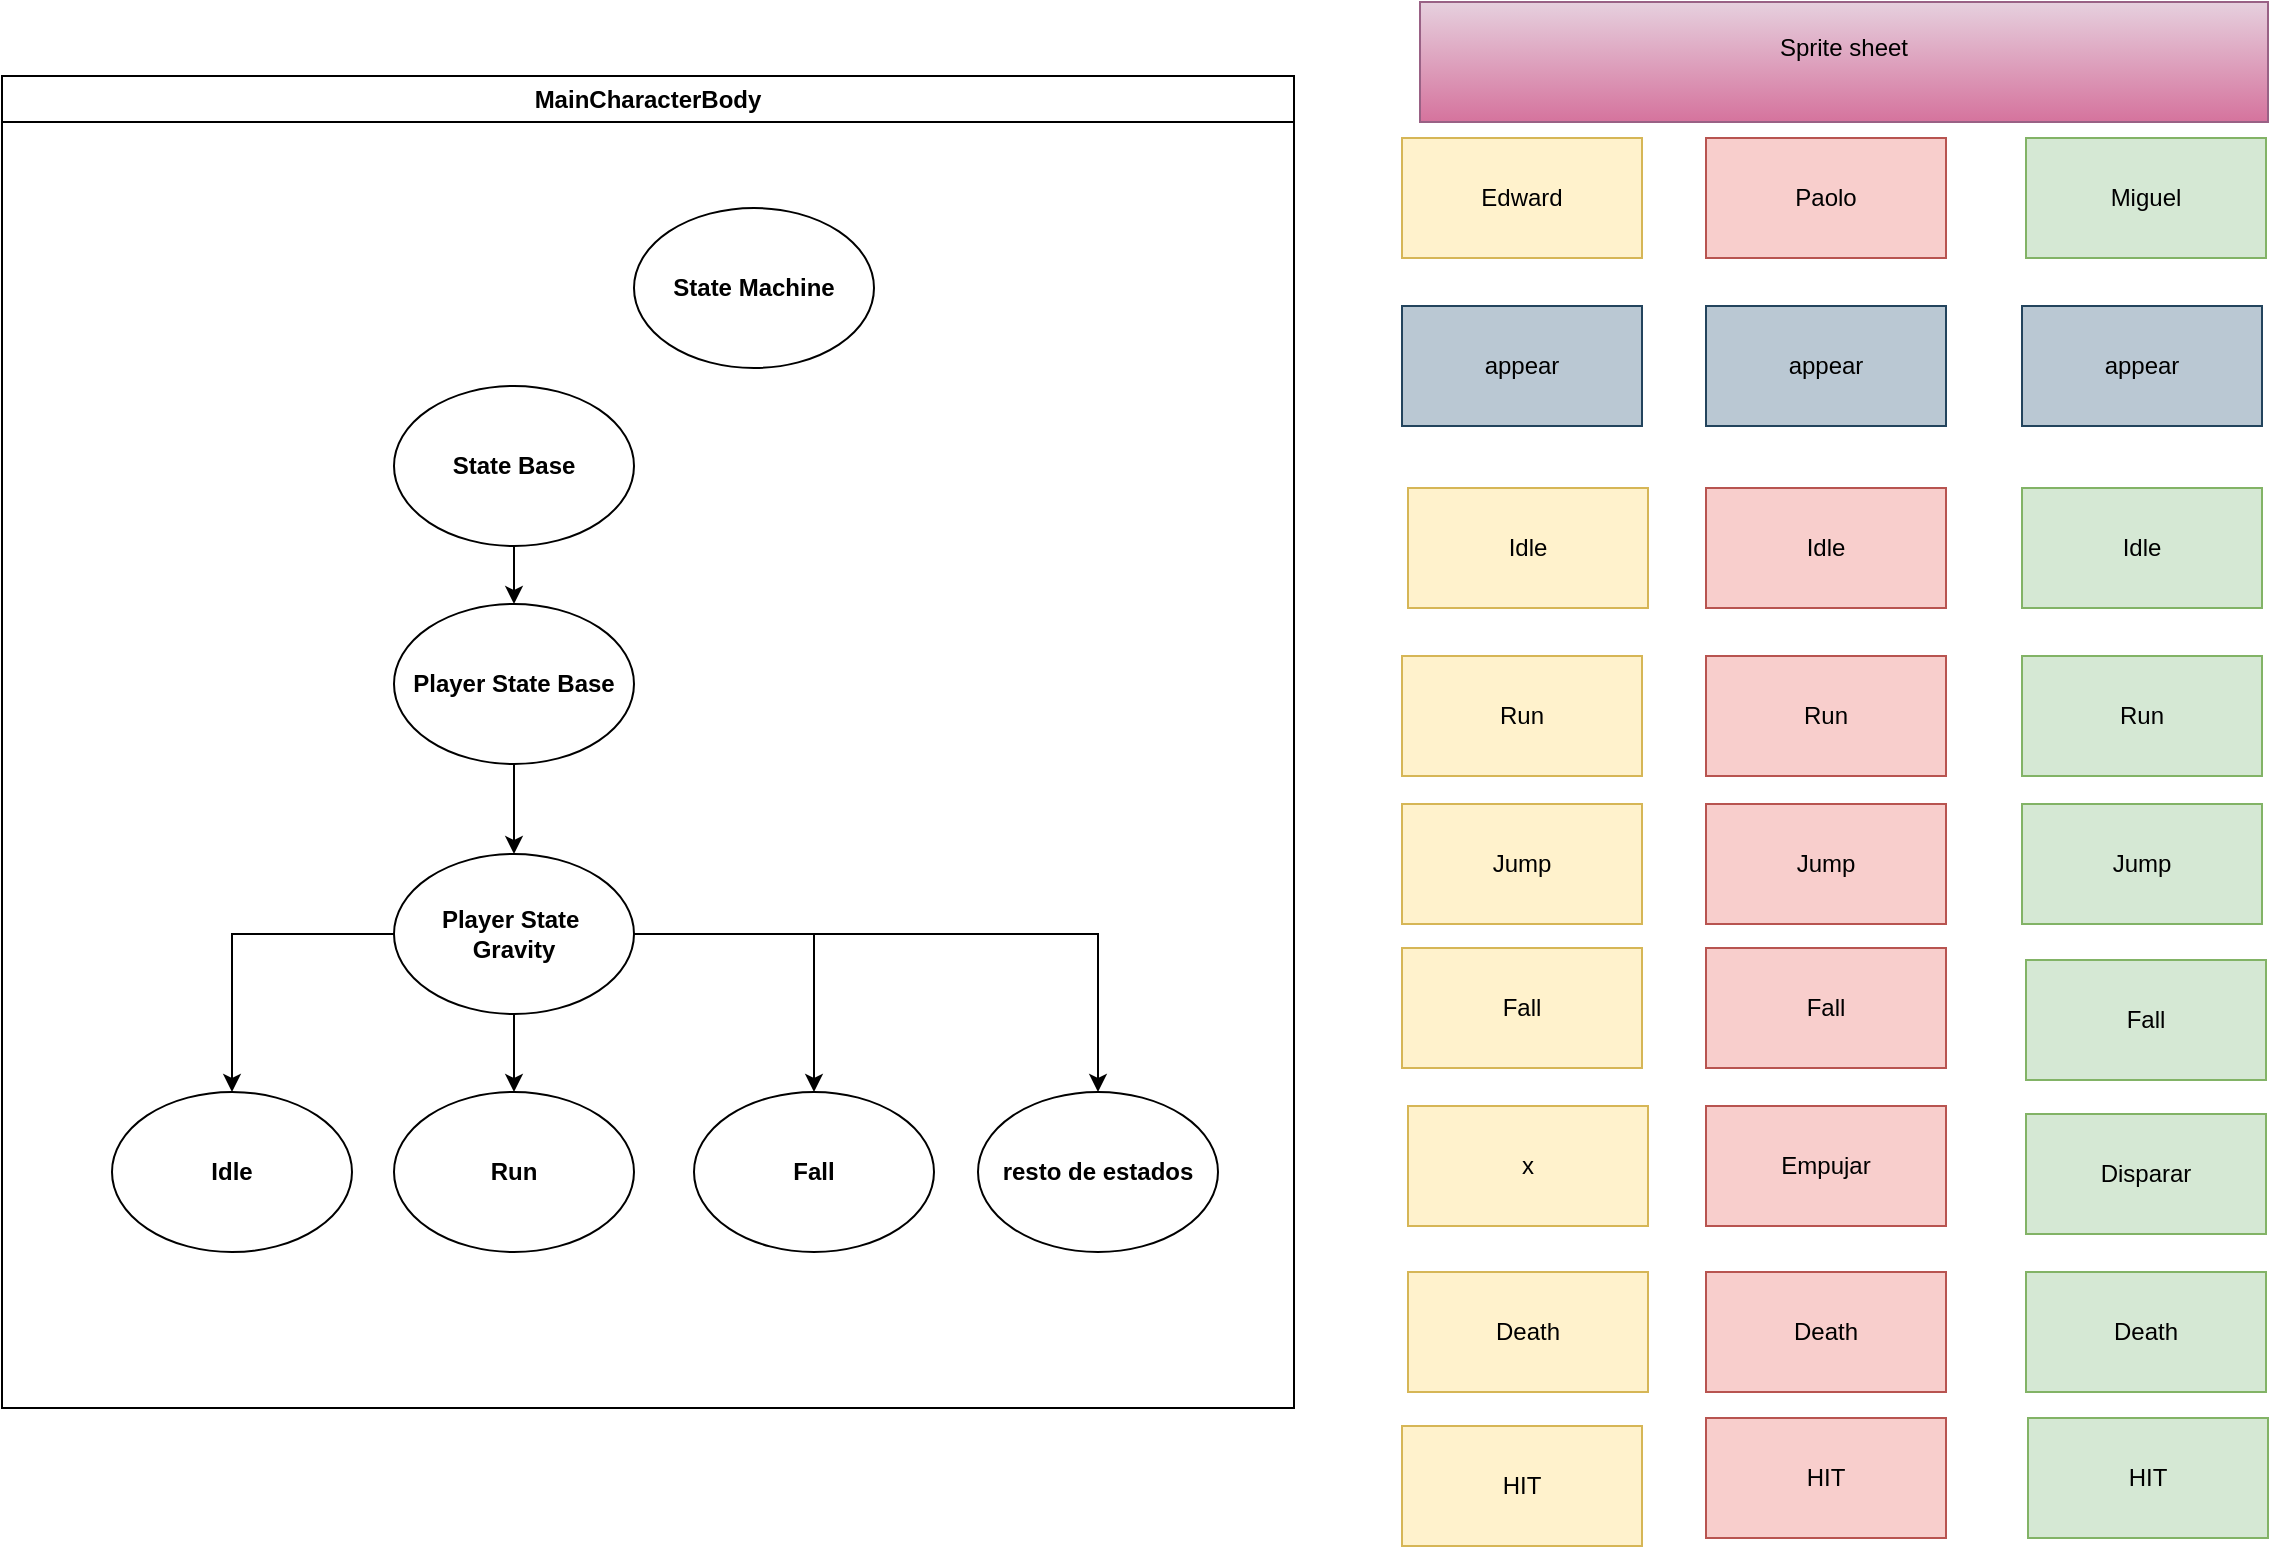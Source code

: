 <mxfile version="26.0.4" pages="4">
  <diagram name="Página-1" id="Gl-U-Gc6KFpyuQdsp4t8">
    <mxGraphModel dx="1523" dy="824" grid="0" gridSize="10" guides="1" tooltips="1" connect="1" arrows="1" fold="1" page="0" pageScale="1" pageWidth="827" pageHeight="1169" math="0" shadow="0">
      <root>
        <mxCell id="0" />
        <mxCell id="1" parent="0" />
        <mxCell id="GCqXxCgOFZ7fgjsyRwRI-2" value="MainCharacterBody" style="swimlane;whiteSpace=wrap;html=1;" parent="1" vertex="1">
          <mxGeometry x="144" y="103" width="646" height="666" as="geometry" />
        </mxCell>
        <mxCell id="GCqXxCgOFZ7fgjsyRwRI-15" style="edgeStyle=orthogonalEdgeStyle;rounded=0;orthogonalLoop=1;jettySize=auto;html=1;" parent="GCqXxCgOFZ7fgjsyRwRI-2" source="GCqXxCgOFZ7fgjsyRwRI-6" target="GCqXxCgOFZ7fgjsyRwRI-9" edge="1">
          <mxGeometry relative="1" as="geometry" />
        </mxCell>
        <mxCell id="GCqXxCgOFZ7fgjsyRwRI-16" style="edgeStyle=orthogonalEdgeStyle;rounded=0;orthogonalLoop=1;jettySize=auto;html=1;entryX=0.5;entryY=0;entryDx=0;entryDy=0;" parent="GCqXxCgOFZ7fgjsyRwRI-2" source="GCqXxCgOFZ7fgjsyRwRI-6" target="GCqXxCgOFZ7fgjsyRwRI-10" edge="1">
          <mxGeometry relative="1" as="geometry" />
        </mxCell>
        <mxCell id="GCqXxCgOFZ7fgjsyRwRI-17" style="edgeStyle=orthogonalEdgeStyle;rounded=0;orthogonalLoop=1;jettySize=auto;html=1;entryX=0.5;entryY=0;entryDx=0;entryDy=0;" parent="GCqXxCgOFZ7fgjsyRwRI-2" source="GCqXxCgOFZ7fgjsyRwRI-6" target="GCqXxCgOFZ7fgjsyRwRI-11" edge="1">
          <mxGeometry relative="1" as="geometry" />
        </mxCell>
        <mxCell id="GCqXxCgOFZ7fgjsyRwRI-19" style="edgeStyle=orthogonalEdgeStyle;rounded=0;orthogonalLoop=1;jettySize=auto;html=1;entryX=0.5;entryY=0;entryDx=0;entryDy=0;" parent="GCqXxCgOFZ7fgjsyRwRI-2" source="GCqXxCgOFZ7fgjsyRwRI-6" target="GCqXxCgOFZ7fgjsyRwRI-18" edge="1">
          <mxGeometry relative="1" as="geometry" />
        </mxCell>
        <mxCell id="GCqXxCgOFZ7fgjsyRwRI-6" value="&lt;b&gt;Player State&amp;nbsp;&lt;/b&gt;&lt;div&gt;&lt;b&gt;Gravity&lt;/b&gt;&lt;/div&gt;" style="ellipse;whiteSpace=wrap;html=1;" parent="GCqXxCgOFZ7fgjsyRwRI-2" vertex="1">
          <mxGeometry x="196" y="389" width="120" height="80" as="geometry" />
        </mxCell>
        <mxCell id="GCqXxCgOFZ7fgjsyRwRI-13" style="edgeStyle=orthogonalEdgeStyle;rounded=0;orthogonalLoop=1;jettySize=auto;html=1;entryX=0.5;entryY=0;entryDx=0;entryDy=0;" parent="GCqXxCgOFZ7fgjsyRwRI-2" source="GCqXxCgOFZ7fgjsyRwRI-7" target="GCqXxCgOFZ7fgjsyRwRI-12" edge="1">
          <mxGeometry relative="1" as="geometry" />
        </mxCell>
        <mxCell id="GCqXxCgOFZ7fgjsyRwRI-7" value="&lt;b&gt;State Base&lt;/b&gt;" style="ellipse;whiteSpace=wrap;html=1;" parent="GCqXxCgOFZ7fgjsyRwRI-2" vertex="1">
          <mxGeometry x="196" y="155" width="120" height="80" as="geometry" />
        </mxCell>
        <mxCell id="GCqXxCgOFZ7fgjsyRwRI-8" value="&lt;b&gt;State Machine&lt;/b&gt;" style="ellipse;whiteSpace=wrap;html=1;" parent="GCqXxCgOFZ7fgjsyRwRI-2" vertex="1">
          <mxGeometry x="316" y="66" width="120" height="80" as="geometry" />
        </mxCell>
        <mxCell id="GCqXxCgOFZ7fgjsyRwRI-9" value="&lt;b&gt;Idle&lt;/b&gt;" style="ellipse;whiteSpace=wrap;html=1;" parent="GCqXxCgOFZ7fgjsyRwRI-2" vertex="1">
          <mxGeometry x="55" y="508" width="120" height="80" as="geometry" />
        </mxCell>
        <mxCell id="GCqXxCgOFZ7fgjsyRwRI-10" value="&lt;b&gt;Run&lt;/b&gt;" style="ellipse;whiteSpace=wrap;html=1;" parent="GCqXxCgOFZ7fgjsyRwRI-2" vertex="1">
          <mxGeometry x="196" y="508" width="120" height="80" as="geometry" />
        </mxCell>
        <mxCell id="GCqXxCgOFZ7fgjsyRwRI-11" value="&lt;b&gt;Fall&lt;/b&gt;" style="ellipse;whiteSpace=wrap;html=1;" parent="GCqXxCgOFZ7fgjsyRwRI-2" vertex="1">
          <mxGeometry x="346" y="508" width="120" height="80" as="geometry" />
        </mxCell>
        <mxCell id="GCqXxCgOFZ7fgjsyRwRI-14" style="edgeStyle=orthogonalEdgeStyle;rounded=0;orthogonalLoop=1;jettySize=auto;html=1;entryX=0.5;entryY=0;entryDx=0;entryDy=0;" parent="GCqXxCgOFZ7fgjsyRwRI-2" source="GCqXxCgOFZ7fgjsyRwRI-12" target="GCqXxCgOFZ7fgjsyRwRI-6" edge="1">
          <mxGeometry relative="1" as="geometry" />
        </mxCell>
        <mxCell id="GCqXxCgOFZ7fgjsyRwRI-12" value="&lt;b&gt;Player State Base&lt;/b&gt;" style="ellipse;whiteSpace=wrap;html=1;" parent="GCqXxCgOFZ7fgjsyRwRI-2" vertex="1">
          <mxGeometry x="196" y="264" width="120" height="80" as="geometry" />
        </mxCell>
        <mxCell id="GCqXxCgOFZ7fgjsyRwRI-18" value="&lt;b&gt;resto de estados&lt;/b&gt;" style="ellipse;whiteSpace=wrap;html=1;" parent="GCqXxCgOFZ7fgjsyRwRI-2" vertex="1">
          <mxGeometry x="488" y="508" width="120" height="80" as="geometry" />
        </mxCell>
        <mxCell id="GCqXxCgOFZ7fgjsyRwRI-20" value="Sprite sheet&lt;div&gt;&lt;br&gt;&lt;/div&gt;" style="rounded=0;whiteSpace=wrap;html=1;fillColor=#e6d0de;strokeColor=#996185;gradientColor=#d5739d;" parent="1" vertex="1">
          <mxGeometry x="853" y="66" width="424" height="60" as="geometry" />
        </mxCell>
        <mxCell id="GCqXxCgOFZ7fgjsyRwRI-21" value="Edward" style="rounded=0;whiteSpace=wrap;html=1;fillColor=#fff2cc;strokeColor=#d6b656;" parent="1" vertex="1">
          <mxGeometry x="844" y="134" width="120" height="60" as="geometry" />
        </mxCell>
        <mxCell id="GCqXxCgOFZ7fgjsyRwRI-22" value="Paolo" style="rounded=0;whiteSpace=wrap;html=1;fillColor=#f8cecc;strokeColor=#b85450;" parent="1" vertex="1">
          <mxGeometry x="996" y="134" width="120" height="60" as="geometry" />
        </mxCell>
        <mxCell id="GCqXxCgOFZ7fgjsyRwRI-23" value="Miguel" style="rounded=0;whiteSpace=wrap;html=1;fillColor=#d5e8d4;strokeColor=#82b366;" parent="1" vertex="1">
          <mxGeometry x="1156" y="134" width="120" height="60" as="geometry" />
        </mxCell>
        <mxCell id="GCqXxCgOFZ7fgjsyRwRI-24" value="Idle" style="rounded=0;whiteSpace=wrap;html=1;fillColor=#fff2cc;strokeColor=#d6b656;" parent="1" vertex="1">
          <mxGeometry x="847" y="309" width="120" height="60" as="geometry" />
        </mxCell>
        <mxCell id="GCqXxCgOFZ7fgjsyRwRI-25" value="Run" style="rounded=0;whiteSpace=wrap;html=1;fillColor=#fff2cc;strokeColor=#d6b656;" parent="1" vertex="1">
          <mxGeometry x="844" y="393" width="120" height="60" as="geometry" />
        </mxCell>
        <mxCell id="GCqXxCgOFZ7fgjsyRwRI-26" value="Jump" style="rounded=0;whiteSpace=wrap;html=1;fillColor=#fff2cc;strokeColor=#d6b656;" parent="1" vertex="1">
          <mxGeometry x="844" y="467" width="120" height="60" as="geometry" />
        </mxCell>
        <mxCell id="GCqXxCgOFZ7fgjsyRwRI-27" value="Fall" style="rounded=0;whiteSpace=wrap;html=1;fillColor=#fff2cc;strokeColor=#d6b656;" parent="1" vertex="1">
          <mxGeometry x="844" y="539" width="120" height="60" as="geometry" />
        </mxCell>
        <mxCell id="GCqXxCgOFZ7fgjsyRwRI-28" value="x" style="rounded=0;whiteSpace=wrap;html=1;fillColor=#fff2cc;strokeColor=#d6b656;" parent="1" vertex="1">
          <mxGeometry x="847" y="618" width="120" height="60" as="geometry" />
        </mxCell>
        <mxCell id="GCqXxCgOFZ7fgjsyRwRI-29" value="Death" style="rounded=0;whiteSpace=wrap;html=1;fillColor=#fff2cc;strokeColor=#d6b656;" parent="1" vertex="1">
          <mxGeometry x="847" y="701" width="120" height="60" as="geometry" />
        </mxCell>
        <mxCell id="GCqXxCgOFZ7fgjsyRwRI-31" value="appear" style="rounded=0;whiteSpace=wrap;html=1;fillColor=#bac8d3;strokeColor=#23445d;" parent="1" vertex="1">
          <mxGeometry x="844" y="218" width="120" height="60" as="geometry" />
        </mxCell>
        <mxCell id="GCqXxCgOFZ7fgjsyRwRI-38" value="Idle" style="rounded=0;whiteSpace=wrap;html=1;fillColor=#f8cecc;strokeColor=#b85450;" parent="1" vertex="1">
          <mxGeometry x="996" y="309" width="120" height="60" as="geometry" />
        </mxCell>
        <mxCell id="GCqXxCgOFZ7fgjsyRwRI-39" value="Run" style="rounded=0;whiteSpace=wrap;html=1;fillColor=#f8cecc;strokeColor=#b85450;" parent="1" vertex="1">
          <mxGeometry x="996" y="393" width="120" height="60" as="geometry" />
        </mxCell>
        <mxCell id="GCqXxCgOFZ7fgjsyRwRI-40" value="Jump" style="rounded=0;whiteSpace=wrap;html=1;fillColor=#f8cecc;strokeColor=#b85450;" parent="1" vertex="1">
          <mxGeometry x="996" y="467" width="120" height="60" as="geometry" />
        </mxCell>
        <mxCell id="GCqXxCgOFZ7fgjsyRwRI-41" value="Fall" style="rounded=0;whiteSpace=wrap;html=1;fillColor=#f8cecc;strokeColor=#b85450;" parent="1" vertex="1">
          <mxGeometry x="996" y="539" width="120" height="60" as="geometry" />
        </mxCell>
        <mxCell id="GCqXxCgOFZ7fgjsyRwRI-42" value="Empujar" style="rounded=0;whiteSpace=wrap;html=1;fillColor=#f8cecc;strokeColor=#b85450;" parent="1" vertex="1">
          <mxGeometry x="996" y="618" width="120" height="60" as="geometry" />
        </mxCell>
        <mxCell id="GCqXxCgOFZ7fgjsyRwRI-43" value="Death" style="rounded=0;whiteSpace=wrap;html=1;fillColor=#f8cecc;strokeColor=#b85450;" parent="1" vertex="1">
          <mxGeometry x="996" y="701" width="120" height="60" as="geometry" />
        </mxCell>
        <mxCell id="GCqXxCgOFZ7fgjsyRwRI-44" value="appear" style="rounded=0;whiteSpace=wrap;html=1;fillColor=#bac8d3;strokeColor=#23445d;" parent="1" vertex="1">
          <mxGeometry x="996" y="218" width="120" height="60" as="geometry" />
        </mxCell>
        <mxCell id="GCqXxCgOFZ7fgjsyRwRI-45" value="Idle" style="rounded=0;whiteSpace=wrap;html=1;fillColor=#d5e8d4;strokeColor=#82b366;" parent="1" vertex="1">
          <mxGeometry x="1154" y="309" width="120" height="60" as="geometry" />
        </mxCell>
        <mxCell id="GCqXxCgOFZ7fgjsyRwRI-46" value="Run" style="rounded=0;whiteSpace=wrap;html=1;fillColor=#d5e8d4;strokeColor=#82b366;" parent="1" vertex="1">
          <mxGeometry x="1154" y="393" width="120" height="60" as="geometry" />
        </mxCell>
        <mxCell id="GCqXxCgOFZ7fgjsyRwRI-47" value="Jump" style="rounded=0;whiteSpace=wrap;html=1;fillColor=#d5e8d4;strokeColor=#82b366;" parent="1" vertex="1">
          <mxGeometry x="1154" y="467" width="120" height="60" as="geometry" />
        </mxCell>
        <mxCell id="GCqXxCgOFZ7fgjsyRwRI-48" value="Fall" style="rounded=0;whiteSpace=wrap;html=1;fillColor=#d5e8d4;strokeColor=#82b366;" parent="1" vertex="1">
          <mxGeometry x="1156" y="545" width="120" height="60" as="geometry" />
        </mxCell>
        <mxCell id="GCqXxCgOFZ7fgjsyRwRI-49" value="Disparar" style="rounded=0;whiteSpace=wrap;html=1;fillColor=#d5e8d4;strokeColor=#82b366;" parent="1" vertex="1">
          <mxGeometry x="1156" y="622" width="120" height="60" as="geometry" />
        </mxCell>
        <mxCell id="GCqXxCgOFZ7fgjsyRwRI-50" value="Death" style="rounded=0;whiteSpace=wrap;html=1;fillColor=#d5e8d4;strokeColor=#82b366;" parent="1" vertex="1">
          <mxGeometry x="1156" y="701" width="120" height="60" as="geometry" />
        </mxCell>
        <mxCell id="GCqXxCgOFZ7fgjsyRwRI-51" value="appear" style="rounded=0;whiteSpace=wrap;html=1;fillColor=#bac8d3;strokeColor=#23445d;" parent="1" vertex="1">
          <mxGeometry x="1154" y="218" width="120" height="60" as="geometry" />
        </mxCell>
        <mxCell id="uyNtdBDA9SGdgcM3T3uW-1" value="HIT" style="rounded=0;whiteSpace=wrap;html=1;fillColor=#fff2cc;strokeColor=#d6b656;" parent="1" vertex="1">
          <mxGeometry x="844" y="778" width="120" height="60" as="geometry" />
        </mxCell>
        <mxCell id="uyNtdBDA9SGdgcM3T3uW-2" value="HIT" style="rounded=0;whiteSpace=wrap;html=1;fillColor=#f8cecc;strokeColor=#b85450;" parent="1" vertex="1">
          <mxGeometry x="996" y="774" width="120" height="60" as="geometry" />
        </mxCell>
        <mxCell id="uyNtdBDA9SGdgcM3T3uW-3" value="HIT" style="rounded=0;whiteSpace=wrap;html=1;fillColor=#d5e8d4;strokeColor=#82b366;" parent="1" vertex="1">
          <mxGeometry x="1157" y="774" width="120" height="60" as="geometry" />
        </mxCell>
      </root>
    </mxGraphModel>
  </diagram>
  <diagram id="o6vgtia0mIigF-woyxEz" name="Página-2">
    <mxGraphModel dx="2374" dy="3658" grid="0" gridSize="10" guides="1" tooltips="1" connect="1" arrows="1" fold="1" page="0" pageScale="1" pageWidth="827" pageHeight="1169" math="0" shadow="0">
      <root>
        <mxCell id="0" />
        <mxCell id="1" parent="0" />
        <mxCell id="O7sZlIeFzlT6NpF7Ckhc-1" value="" style="rounded=0;whiteSpace=wrap;html=1;fillColor=#e1d5e7;strokeColor=#9673a6;" parent="1" vertex="1">
          <mxGeometry x="-317" y="314" width="2982" height="707" as="geometry" />
        </mxCell>
        <mxCell id="O7sZlIeFzlT6NpF7Ckhc-2" value="Actor" style="shape=umlActor;verticalLabelPosition=bottom;verticalAlign=top;html=1;outlineConnect=0;fillColor=#f5f5f5;fontColor=#333333;strokeColor=#666666;" parent="1" vertex="1">
          <mxGeometry x="-263" y="210" width="30" height="60" as="geometry" />
        </mxCell>
        <mxCell id="O7sZlIeFzlT6NpF7Ckhc-4" value="" style="rounded=0;whiteSpace=wrap;html=1;fillColor=#e1d5e7;strokeColor=#9673a6;" parent="1" vertex="1">
          <mxGeometry x="-434" y="-316" width="120" height="921" as="geometry" />
        </mxCell>
        <mxCell id="O7sZlIeFzlT6NpF7Ckhc-5" value="" style="html=1;shadow=0;dashed=0;align=center;verticalAlign=middle;shape=mxgraph.arrows2.quadArrow;dy=10;dx=20;notch=24;arrowHead=10;fillColor=#60a917;fontColor=#ffffff;strokeColor=#2D7600;" parent="1" vertex="1">
          <mxGeometry x="-158" y="-132" width="82" height="82" as="geometry" />
        </mxCell>
        <mxCell id="O7sZlIeFzlT6NpF7Ckhc-6" value="" style="rounded=0;whiteSpace=wrap;html=1;fillColor=#e1d5e7;strokeColor=#9673a6;" parent="1" vertex="1">
          <mxGeometry x="-158" y="152" width="60" height="162" as="geometry" />
        </mxCell>
        <mxCell id="O7sZlIeFzlT6NpF7Ckhc-7" value="Doble salto" style="text;html=1;align=center;verticalAlign=middle;resizable=0;points=[];autosize=1;strokeColor=none;fillColor=none;" parent="1" vertex="1">
          <mxGeometry x="-170" y="111" width="78" height="26" as="geometry" />
        </mxCell>
        <mxCell id="O7sZlIeFzlT6NpF7Ckhc-9" value="" style="whiteSpace=wrap;html=1;aspect=fixed;fillColor=#e1d5e7;strokeColor=#9673a6;" parent="1" vertex="1">
          <mxGeometry x="141" y="219" width="141" height="141" as="geometry" />
        </mxCell>
        <mxCell id="O7sZlIeFzlT6NpF7Ckhc-10" value="" style="whiteSpace=wrap;html=1;aspect=fixed;fillColor=#e1d5e7;strokeColor=#9673a6;" parent="1" vertex="1">
          <mxGeometry x="211" y="181" width="141" height="141" as="geometry" />
        </mxCell>
        <mxCell id="O7sZlIeFzlT6NpF7Ckhc-11" value="" style="whiteSpace=wrap;html=1;aspect=fixed;fillColor=#e1d5e7;strokeColor=#9673a6;" parent="1" vertex="1">
          <mxGeometry x="276" y="134" width="141" height="141" as="geometry" />
        </mxCell>
        <mxCell id="O7sZlIeFzlT6NpF7Ckhc-12" value="" style="whiteSpace=wrap;html=1;aspect=fixed;fillColor=#e1d5e7;strokeColor=#9673a6;" parent="1" vertex="1">
          <mxGeometry x="336" y="88" width="141" height="141" as="geometry" />
        </mxCell>
        <mxCell id="O7sZlIeFzlT6NpF7Ckhc-14" value="" style="rounded=0;whiteSpace=wrap;html=1;fillColor=#e1d5e7;strokeColor=#9673a6;" parent="1" vertex="1">
          <mxGeometry x="352" y="164" width="852" height="202" as="geometry" />
        </mxCell>
        <mxCell id="O7sZlIeFzlT6NpF7Ckhc-15" value="" style="shape=actor;whiteSpace=wrap;html=1;fillColor=#a20025;fontColor=#ffffff;strokeColor=#6F0000;" parent="1" vertex="1">
          <mxGeometry x="927" y="123" width="74" height="39" as="geometry" />
        </mxCell>
        <mxCell id="O7sZlIeFzlT6NpF7Ckhc-16" value="" style="endArrow=classic;startArrow=classic;html=1;rounded=0;" parent="1" edge="1">
          <mxGeometry width="50" height="50" relative="1" as="geometry">
            <mxPoint x="658" y="65" as="sourcePoint" />
            <mxPoint x="1027" y="70" as="targetPoint" />
          </mxGeometry>
        </mxCell>
        <mxCell id="O7sZlIeFzlT6NpF7Ckhc-17" value="Disparo enemigo" style="text;html=1;align=center;verticalAlign=middle;resizable=0;points=[];autosize=1;strokeColor=none;fillColor=none;" parent="1" vertex="1">
          <mxGeometry x="403" y="21" width="109" height="26" as="geometry" />
        </mxCell>
        <mxCell id="O7sZlIeFzlT6NpF7Ckhc-20" value="" style="html=1;shadow=0;dashed=0;align=center;verticalAlign=middle;shape=mxgraph.arrows2.quadArrow;dy=10;dx=20;notch=24;arrowHead=10;fillColor=#60a917;fontColor=#ffffff;strokeColor=#2D7600;" parent="1" vertex="1">
          <mxGeometry x="930" y="178" width="82" height="82" as="geometry" />
        </mxCell>
        <mxCell id="O7sZlIeFzlT6NpF7Ckhc-21" value="Fuerza" style="text;html=1;align=center;verticalAlign=middle;whiteSpace=wrap;rounded=0;" parent="1" vertex="1">
          <mxGeometry x="1464" y="4" width="60" height="30" as="geometry" />
        </mxCell>
        <mxCell id="O7sZlIeFzlT6NpF7Ckhc-22" value="" style="whiteSpace=wrap;html=1;aspect=fixed;fillColor=#dae8fc;strokeColor=#6c8ebf;" parent="1" vertex="1">
          <mxGeometry x="1443" y="116" width="216" height="216" as="geometry" />
        </mxCell>
        <mxCell id="O7sZlIeFzlT6NpF7Ckhc-23" value="" style="rounded=0;whiteSpace=wrap;html=1;fillColor=#e1d5e7;strokeColor=#9673a6;" parent="1" vertex="1">
          <mxGeometry x="1858" y="-299" width="518" height="101" as="geometry" />
        </mxCell>
        <mxCell id="O7sZlIeFzlT6NpF7Ckhc-24" value="" style="html=1;shadow=0;dashed=0;align=center;verticalAlign=middle;shape=mxgraph.arrows2.quadArrow;dy=10;dx=20;notch=24;arrowHead=10;fillColor=#60a917;fontColor=#ffffff;strokeColor=#2D7600;" parent="1" vertex="1">
          <mxGeometry x="2211" y="-419" width="82" height="82" as="geometry" />
        </mxCell>
        <mxCell id="O7sZlIeFzlT6NpF7Ckhc-25" value="" style="rounded=0;whiteSpace=wrap;html=1;fillColor=#e1d5e7;strokeColor=#9673a6;" parent="1" vertex="1">
          <mxGeometry x="3001" y="214" width="3729" height="807" as="geometry" />
        </mxCell>
        <mxCell id="O7sZlIeFzlT6NpF7Ckhc-28" value="Caida death" style="text;html=1;align=center;verticalAlign=middle;whiteSpace=wrap;rounded=0;" parent="1" vertex="1">
          <mxGeometry x="2830" y="336" width="60" height="30" as="geometry" />
        </mxCell>
        <mxCell id="O7sZlIeFzlT6NpF7Ckhc-32" value="" style="shape=actor;whiteSpace=wrap;html=1;fillColor=#a20025;fontColor=#ffffff;strokeColor=#6F0000;" parent="1" vertex="1">
          <mxGeometry x="3262" y="179" width="74" height="25" as="geometry" />
        </mxCell>
        <mxCell id="O7sZlIeFzlT6NpF7Ckhc-33" value="" style="endArrow=classic;startArrow=classic;html=1;rounded=0;" parent="1" edge="1">
          <mxGeometry width="50" height="50" relative="1" as="geometry">
            <mxPoint x="3004" y="148" as="sourcePoint" />
            <mxPoint x="3373" y="153" as="targetPoint" />
          </mxGeometry>
        </mxCell>
        <mxCell id="O7sZlIeFzlT6NpF7Ckhc-35" value="Pinchos" style="text;html=1;align=center;verticalAlign=middle;whiteSpace=wrap;rounded=0;" parent="1" vertex="1">
          <mxGeometry x="2308" y="204" width="60" height="30" as="geometry" />
        </mxCell>
        <mxCell id="O7sZlIeFzlT6NpF7Ckhc-38" value="" style="ellipse;shape=cloud;whiteSpace=wrap;html=1;fillColor=#a20025;fontColor=#ffffff;strokeColor=#6F0000;" parent="1" vertex="1">
          <mxGeometry x="2535" y="737" width="608" height="80" as="geometry" />
        </mxCell>
        <mxCell id="O7sZlIeFzlT6NpF7Ckhc-39" value="" style="rounded=0;whiteSpace=wrap;html=1;fillColor=#e1d5e7;strokeColor=#9673a6;" parent="1" vertex="1">
          <mxGeometry x="2583" y="-534" width="222" height="71" as="geometry" />
        </mxCell>
        <mxCell id="O7sZlIeFzlT6NpF7Ckhc-40" style="edgeStyle=orthogonalEdgeStyle;rounded=0;orthogonalLoop=1;jettySize=auto;html=1;exitX=0;exitY=0;exitDx=25.5;exitDy=31;exitPerimeter=0;entryX=0;entryY=0;entryDx=31;entryDy=25.5;entryPerimeter=0;" parent="1" source="O7sZlIeFzlT6NpF7Ckhc-24" target="O7sZlIeFzlT6NpF7Ckhc-24" edge="1">
          <mxGeometry relative="1" as="geometry" />
        </mxCell>
        <mxCell id="O7sZlIeFzlT6NpF7Ckhc-41" style="edgeStyle=orthogonalEdgeStyle;rounded=0;orthogonalLoop=1;jettySize=auto;html=1;exitX=0;exitY=0;exitDx=25.5;exitDy=31;exitPerimeter=0;entryX=0;entryY=0;entryDx=31;entryDy=25.5;entryPerimeter=0;" parent="1" source="O7sZlIeFzlT6NpF7Ckhc-42" target="O7sZlIeFzlT6NpF7Ckhc-42" edge="1">
          <mxGeometry relative="1" as="geometry" />
        </mxCell>
        <mxCell id="O7sZlIeFzlT6NpF7Ckhc-42" value="" style="html=1;shadow=0;dashed=0;align=center;verticalAlign=middle;shape=mxgraph.arrows2.quadArrow;dy=10;dx=20;notch=24;arrowHead=10;fillColor=#60a917;fontColor=#ffffff;strokeColor=#2D7600;" parent="1" vertex="1">
          <mxGeometry x="2685" y="-661" width="82" height="82" as="geometry" />
        </mxCell>
        <mxCell id="O7sZlIeFzlT6NpF7Ckhc-43" value="" style="rounded=0;whiteSpace=wrap;html=1;fillColor=#e1d5e7;strokeColor=#9673a6;" parent="1" vertex="1">
          <mxGeometry x="3028" y="-419" width="222" height="71" as="geometry" />
        </mxCell>
        <mxCell id="O7sZlIeFzlT6NpF7Ckhc-44" value="" style="shape=actor;whiteSpace=wrap;html=1;fillColor=#a20025;fontColor=#ffffff;strokeColor=#6F0000;" parent="1" vertex="1">
          <mxGeometry x="612" y="134" width="74" height="39" as="geometry" />
        </mxCell>
        <mxCell id="O7sZlIeFzlT6NpF7Ckhc-45" value="" style="shape=actor;whiteSpace=wrap;html=1;fillColor=#a20025;fontColor=#ffffff;strokeColor=#6F0000;" parent="1" vertex="1">
          <mxGeometry x="501" y="134" width="74" height="39" as="geometry" />
        </mxCell>
        <mxCell id="O7sZlIeFzlT6NpF7Ckhc-46" value="" style="shape=actor;whiteSpace=wrap;html=1;fillColor=#a20025;fontColor=#ffffff;strokeColor=#6F0000;" parent="1" vertex="1">
          <mxGeometry x="816" y="123" width="74" height="39" as="geometry" />
        </mxCell>
        <mxCell id="O7sZlIeFzlT6NpF7Ckhc-50" value="" style="rounded=0;whiteSpace=wrap;html=1;fillColor=#e1d5e7;strokeColor=#9673a6;" parent="1" vertex="1">
          <mxGeometry x="4097" y="-1" width="1455" height="440" as="geometry" />
        </mxCell>
        <mxCell id="O7sZlIeFzlT6NpF7Ckhc-51" value="" style="rounded=0;whiteSpace=wrap;html=1;fillColor=#e1d5e7;strokeColor=#9673a6;" parent="1" vertex="1">
          <mxGeometry x="3341" y="-214" width="222" height="71" as="geometry" />
        </mxCell>
        <mxCell id="O7sZlIeFzlT6NpF7Ckhc-52" value="" style="rounded=0;whiteSpace=wrap;html=1;fillColor=#e1d5e7;strokeColor=#9673a6;" parent="1" vertex="1">
          <mxGeometry x="3701" y="-126" width="222" height="96" as="geometry" />
        </mxCell>
        <mxCell id="O7sZlIeFzlT6NpF7Ckhc-53" value="" style="html=1;shadow=0;dashed=0;align=center;verticalAlign=middle;shape=mxgraph.arrows2.quadArrow;dy=10;dx=20;notch=24;arrowHead=10;fillColor=#60a917;fontColor=#ffffff;strokeColor=#2D7600;" parent="1" vertex="1">
          <mxGeometry x="5072" y="-245" width="82" height="82" as="geometry" />
        </mxCell>
        <mxCell id="O7sZlIeFzlT6NpF7Ckhc-54" value="" style="rounded=0;whiteSpace=wrap;html=1;fillColor=#e1d5e7;strokeColor=#9673a6;" parent="1" vertex="1">
          <mxGeometry x="4302" y="-1070" width="1455" height="789" as="geometry" />
        </mxCell>
        <mxCell id="O7sZlIeFzlT6NpF7Ckhc-55" value="" style="rounded=0;whiteSpace=wrap;html=1;fillColor=#e1d5e7;strokeColor=#9673a6;" parent="1" vertex="1">
          <mxGeometry x="4626" y="-341" width="222" height="96" as="geometry" />
        </mxCell>
        <mxCell id="O7sZlIeFzlT6NpF7Ckhc-56" value="" style="rounded=0;whiteSpace=wrap;html=1;fillColor=#e1d5e7;strokeColor=#9673a6;" parent="1" vertex="1">
          <mxGeometry x="4255" y="-668" width="222" height="96" as="geometry" />
        </mxCell>
        <mxCell id="O7sZlIeFzlT6NpF7Ckhc-34" value="" style="ellipse;shape=cloud;whiteSpace=wrap;html=1;fillColor=#a20025;fontColor=#ffffff;strokeColor=#6F0000;" parent="1" vertex="1">
          <mxGeometry x="4276" y="-296" width="379" height="80" as="geometry" />
        </mxCell>
        <mxCell id="O7sZlIeFzlT6NpF7Ckhc-57" value="" style="ellipse;shape=cloud;whiteSpace=wrap;html=1;fillColor=#a20025;fontColor=#ffffff;strokeColor=#6F0000;" parent="1" vertex="1">
          <mxGeometry x="5447" y="184" width="540" height="80" as="geometry" />
        </mxCell>
        <mxCell id="O7sZlIeFzlT6NpF7Ckhc-58" value="" style="shape=actor;whiteSpace=wrap;html=1;fillColor=#a20025;fontColor=#ffffff;strokeColor=#6F0000;" parent="1" vertex="1">
          <mxGeometry x="5160" y="-50" width="74" height="39" as="geometry" />
        </mxCell>
        <mxCell id="O7sZlIeFzlT6NpF7Ckhc-59" value="" style="endArrow=classic;startArrow=classic;html=1;rounded=0;" parent="1" edge="1">
          <mxGeometry width="50" height="50" relative="1" as="geometry">
            <mxPoint x="5082" y="-98" as="sourcePoint" />
            <mxPoint x="5454" y="-100" as="targetPoint" />
          </mxGeometry>
        </mxCell>
        <mxCell id="O7sZlIeFzlT6NpF7Ckhc-60" value="" style="shape=actor;whiteSpace=wrap;html=1;fillColor=#a20025;fontColor=#ffffff;strokeColor=#6F0000;" parent="1" vertex="1">
          <mxGeometry x="4597" y="-57" width="74" height="39" as="geometry" />
        </mxCell>
        <mxCell id="O7sZlIeFzlT6NpF7Ckhc-61" value="" style="rounded=0;whiteSpace=wrap;html=1;fillColor=#e1d5e7;strokeColor=#9673a6;" parent="1" vertex="1">
          <mxGeometry x="5746" y="-105" width="273" height="96" as="geometry" />
        </mxCell>
        <mxCell id="O7sZlIeFzlT6NpF7Ckhc-62" value="" style="html=1;shadow=0;dashed=0;align=center;verticalAlign=middle;shape=mxgraph.arrows2.quadArrow;dy=10;dx=20;notch=24;arrowHead=10;fillColor=#60a917;fontColor=#ffffff;strokeColor=#2D7600;" parent="1" vertex="1">
          <mxGeometry x="5859" y="-636" width="82" height="82" as="geometry" />
        </mxCell>
        <mxCell id="O7sZlIeFzlT6NpF7Ckhc-65" value="" style="rounded=0;whiteSpace=wrap;html=1;fillColor=#e1d5e7;strokeColor=#9673a6;" parent="1" vertex="1">
          <mxGeometry x="5784" y="-498" width="273" height="96" as="geometry" />
        </mxCell>
        <mxCell id="O7sZlIeFzlT6NpF7Ckhc-66" value="" style="rounded=0;whiteSpace=wrap;html=1;fillColor=#e1d5e7;strokeColor=#9673a6;" parent="1" vertex="1">
          <mxGeometry x="6181" y="-358" width="273" height="96" as="geometry" />
        </mxCell>
        <mxCell id="O7sZlIeFzlT6NpF7Ckhc-67" value="" style="rounded=0;whiteSpace=wrap;html=1;fillColor=#e1d5e7;strokeColor=#9673a6;" parent="1" vertex="1">
          <mxGeometry x="6607" y="-81" width="4646" height="983" as="geometry" />
        </mxCell>
        <mxCell id="O7sZlIeFzlT6NpF7Ckhc-68" value="" style="html=1;shadow=0;dashed=0;align=center;verticalAlign=middle;shape=mxgraph.arrows2.quadArrow;dy=10;dx=20;notch=24;arrowHead=10;fillColor=#60a917;fontColor=#ffffff;strokeColor=#2D7600;" parent="1" vertex="1">
          <mxGeometry x="6759" y="-468" width="82" height="82" as="geometry" />
        </mxCell>
        <mxCell id="O7sZlIeFzlT6NpF7Ckhc-70" value="" style="ellipse;shape=cloud;whiteSpace=wrap;html=1;fillColor=#0050ef;fontColor=#ffffff;strokeColor=#001DBC;" parent="1" vertex="1">
          <mxGeometry x="9141" y="-1302" width="199" height="128" as="geometry" />
        </mxCell>
        <mxCell id="O7sZlIeFzlT6NpF7Ckhc-71" value="" style="rounded=0;whiteSpace=wrap;html=1;fillColor=#e1d5e7;strokeColor=#9673a6;" parent="1" vertex="1">
          <mxGeometry x="7894" y="-563" width="120" height="921" as="geometry" />
        </mxCell>
        <mxCell id="O7sZlIeFzlT6NpF7Ckhc-72" value="" style="rounded=0;whiteSpace=wrap;html=1;fillColor=#e1d5e7;strokeColor=#9673a6;" parent="1" vertex="1">
          <mxGeometry x="10064" y="-897" width="273" height="96" as="geometry" />
        </mxCell>
        <mxCell id="O7sZlIeFzlT6NpF7Ckhc-73" value="" style="whiteSpace=wrap;html=1;aspect=fixed;fillColor=#dae8fc;strokeColor=#6c8ebf;" parent="1" vertex="1">
          <mxGeometry x="7188" y="-303" width="216" height="216" as="geometry" />
        </mxCell>
        <mxCell id="O7sZlIeFzlT6NpF7Ckhc-74" value="" style="whiteSpace=wrap;html=1;aspect=fixed;fillColor=#dae8fc;strokeColor=#6c8ebf;" parent="1" vertex="1">
          <mxGeometry x="8526" y="-303" width="216" height="216" as="geometry" />
        </mxCell>
        <mxCell id="O7sZlIeFzlT6NpF7Ckhc-75" value="" style="rounded=0;whiteSpace=wrap;html=1;fillColor=#e1d5e7;strokeColor=#9673a6;" parent="1" vertex="1">
          <mxGeometry x="8556" y="-1149" width="1224" height="96" as="geometry" />
        </mxCell>
        <mxCell id="O7sZlIeFzlT6NpF7Ckhc-76" value="" style="rounded=0;whiteSpace=wrap;html=1;fillColor=#e1d5e7;strokeColor=#9673a6;" parent="1" vertex="1">
          <mxGeometry x="10409" y="-383" width="273" height="757" as="geometry" />
        </mxCell>
        <mxCell id="O7sZlIeFzlT6NpF7Ckhc-77" value="" style="rounded=0;whiteSpace=wrap;html=1;fillColor=#e1d5e7;strokeColor=#9673a6;" parent="1" vertex="1">
          <mxGeometry x="10704" y="-2453" width="273" height="2871" as="geometry" />
        </mxCell>
        <mxCell id="O7sZlIeFzlT6NpF7Ckhc-78" value="" style="ellipse;shape=cloud;whiteSpace=wrap;html=1;fillColor=#a20025;fontColor=#ffffff;strokeColor=#6F0000;" parent="1" vertex="1">
          <mxGeometry x="2068" y="252" width="608" height="80" as="geometry" />
        </mxCell>
        <mxCell id="O7sZlIeFzlT6NpF7Ckhc-79" value="dialogo" style="ellipse;whiteSpace=wrap;html=1;fillColor=#1ba1e2;fontColor=#ffffff;strokeColor=#006EAF;" parent="1" vertex="1">
          <mxGeometry x="-271" y="314" width="120" height="80" as="geometry" />
        </mxCell>
        <mxCell id="O7sZlIeFzlT6NpF7Ckhc-80" value="dialogo" style="ellipse;whiteSpace=wrap;html=1;fillColor=#1ba1e2;fontColor=#ffffff;strokeColor=#006EAF;" parent="1" vertex="1">
          <mxGeometry x="397.5" y="-77.5" width="120" height="80" as="geometry" />
        </mxCell>
        <mxCell id="O7sZlIeFzlT6NpF7Ckhc-81" value="dialogo" style="ellipse;whiteSpace=wrap;html=1;fillColor=#1ba1e2;fontColor=#ffffff;strokeColor=#006EAF;" parent="1" vertex="1">
          <mxGeometry x="1261" y="195" width="120" height="80" as="geometry" />
        </mxCell>
        <mxCell id="O7sZlIeFzlT6NpF7Ckhc-85" value="dialogo" style="ellipse;whiteSpace=wrap;html=1;fillColor=#1ba1e2;fontColor=#ffffff;strokeColor=#006EAF;" parent="1" vertex="1">
          <mxGeometry x="9183" y="-1428" width="120" height="80" as="geometry" />
        </mxCell>
      </root>
    </mxGraphModel>
  </diagram>
  <diagram id="l-lHUHxyz00-qX1yGI-w" name="diagrama de navegacion">
    <mxGraphModel dx="1923" dy="824" grid="0" gridSize="10" guides="1" tooltips="1" connect="1" arrows="1" fold="1" page="0" pageScale="1" pageWidth="827" pageHeight="1169" math="0" shadow="0">
      <root>
        <mxCell id="0" />
        <mxCell id="1" parent="0" />
        <mxCell id="Vkg5Piiv53EemZX1B7zI-6" style="edgeStyle=orthogonalEdgeStyle;rounded=0;orthogonalLoop=1;jettySize=auto;html=1;entryX=0.5;entryY=0;entryDx=0;entryDy=0;" edge="1" parent="1" source="Vkg5Piiv53EemZX1B7zI-1" target="Vkg5Piiv53EemZX1B7zI-2">
          <mxGeometry relative="1" as="geometry" />
        </mxCell>
        <mxCell id="Vkg5Piiv53EemZX1B7zI-7" style="edgeStyle=orthogonalEdgeStyle;rounded=0;orthogonalLoop=1;jettySize=auto;html=1;entryX=0.5;entryY=0;entryDx=0;entryDy=0;" edge="1" parent="1" source="Vkg5Piiv53EemZX1B7zI-1" target="Vkg5Piiv53EemZX1B7zI-3">
          <mxGeometry relative="1" as="geometry" />
        </mxCell>
        <mxCell id="Vkg5Piiv53EemZX1B7zI-1" value="Inicio&lt;div&gt;Pantalla con 2 botones&lt;/div&gt;" style="rounded=1;whiteSpace=wrap;html=1;fillColor=#dae8fc;gradientColor=#7ea6e0;strokeColor=#6c8ebf;" vertex="1" parent="1">
          <mxGeometry x="255" y="135" width="138" height="54" as="geometry" />
        </mxCell>
        <mxCell id="Vkg5Piiv53EemZX1B7zI-11" style="edgeStyle=orthogonalEdgeStyle;rounded=0;orthogonalLoop=1;jettySize=auto;html=1;entryX=0.5;entryY=0;entryDx=0;entryDy=0;" edge="1" parent="1" source="Vkg5Piiv53EemZX1B7zI-2" target="Vkg5Piiv53EemZX1B7zI-10">
          <mxGeometry relative="1" as="geometry">
            <Array as="points">
              <mxPoint x="252" y="290" />
              <mxPoint x="335" y="290" />
            </Array>
          </mxGeometry>
        </mxCell>
        <mxCell id="Vkg5Piiv53EemZX1B7zI-27" style="edgeStyle=orthogonalEdgeStyle;rounded=0;orthogonalLoop=1;jettySize=auto;html=1;entryX=0.5;entryY=0;entryDx=0;entryDy=0;" edge="1" parent="1" source="Vkg5Piiv53EemZX1B7zI-2" target="Vkg5Piiv53EemZX1B7zI-22">
          <mxGeometry relative="1" as="geometry">
            <Array as="points">
              <mxPoint x="154" y="261" />
              <mxPoint x="154" y="511" />
              <mxPoint x="224" y="511" />
            </Array>
          </mxGeometry>
        </mxCell>
        <mxCell id="Vkg5Piiv53EemZX1B7zI-28" style="edgeStyle=orthogonalEdgeStyle;rounded=0;orthogonalLoop=1;jettySize=auto;html=1;entryX=0.5;entryY=0;entryDx=0;entryDy=0;" edge="1" parent="1" source="Vkg5Piiv53EemZX1B7zI-2" target="Vkg5Piiv53EemZX1B7zI-23">
          <mxGeometry relative="1" as="geometry">
            <Array as="points">
              <mxPoint x="252" y="498" />
              <mxPoint x="394" y="498" />
            </Array>
          </mxGeometry>
        </mxCell>
        <mxCell id="Vkg5Piiv53EemZX1B7zI-2" value="Jugar" style="rhombus;whiteSpace=wrap;html=1;fillColor=#d5e8d4;gradientColor=#97d077;strokeColor=#82b366;" vertex="1" parent="1">
          <mxGeometry x="228" y="237" width="48" height="48" as="geometry" />
        </mxCell>
        <mxCell id="Vkg5Piiv53EemZX1B7zI-4" style="edgeStyle=orthogonalEdgeStyle;rounded=0;orthogonalLoop=1;jettySize=auto;html=1;" edge="1" parent="1" source="Vkg5Piiv53EemZX1B7zI-3" target="Vkg5Piiv53EemZX1B7zI-5">
          <mxGeometry relative="1" as="geometry">
            <mxPoint x="535.375" y="250" as="targetPoint" />
          </mxGeometry>
        </mxCell>
        <mxCell id="Vkg5Piiv53EemZX1B7zI-3" value="Salir" style="rhombus;whiteSpace=wrap;html=1;fillColor=#d5e8d4;gradientColor=#97d077;strokeColor=#82b366;" vertex="1" parent="1">
          <mxGeometry x="369" y="237" width="48" height="48" as="geometry" />
        </mxCell>
        <mxCell id="Vkg5Piiv53EemZX1B7zI-5" value="Se cierra el juego" style="ellipse;whiteSpace=wrap;html=1;fillColor=#f8cecc;gradientColor=#ea6b66;strokeColor=#b85450;" vertex="1" parent="1">
          <mxGeometry x="496" y="147" width="79.5" height="53" as="geometry" />
        </mxCell>
        <mxCell id="Vkg5Piiv53EemZX1B7zI-8" value="NIVEL 1" style="swimlane;horizontal=0;whiteSpace=wrap;html=1;fillColor=#e6d0de;gradientColor=#d5739d;strokeColor=#996185;" vertex="1" parent="1">
          <mxGeometry x="88" y="300" width="549" height="336" as="geometry" />
        </mxCell>
        <mxCell id="Vkg5Piiv53EemZX1B7zI-13" style="edgeStyle=orthogonalEdgeStyle;rounded=0;orthogonalLoop=1;jettySize=auto;html=1;entryX=0.5;entryY=0;entryDx=0;entryDy=0;" edge="1" parent="1" source="Vkg5Piiv53EemZX1B7zI-10" target="Vkg5Piiv53EemZX1B7zI-12">
          <mxGeometry relative="1" as="geometry" />
        </mxCell>
        <mxCell id="Vkg5Piiv53EemZX1B7zI-10" value="Muere por trampa o enemigo" style="rounded=1;whiteSpace=wrap;html=1;fillColor=#fff2cc;gradientColor=#ffd966;strokeColor=#d6b656;" vertex="1" parent="1">
          <mxGeometry x="266" y="310" width="138" height="54" as="geometry" />
        </mxCell>
        <mxCell id="Vkg5Piiv53EemZX1B7zI-19" style="edgeStyle=orthogonalEdgeStyle;rounded=0;orthogonalLoop=1;jettySize=auto;html=1;entryX=0;entryY=0.5;entryDx=0;entryDy=0;" edge="1" parent="1" source="Vkg5Piiv53EemZX1B7zI-12" target="Vkg5Piiv53EemZX1B7zI-14">
          <mxGeometry relative="1" as="geometry" />
        </mxCell>
        <mxCell id="Vkg5Piiv53EemZX1B7zI-21" style="edgeStyle=orthogonalEdgeStyle;rounded=0;orthogonalLoop=1;jettySize=auto;html=1;entryX=0;entryY=0.5;entryDx=0;entryDy=0;" edge="1" parent="1" source="Vkg5Piiv53EemZX1B7zI-12" target="Vkg5Piiv53EemZX1B7zI-17">
          <mxGeometry relative="1" as="geometry" />
        </mxCell>
        <mxCell id="Vkg5Piiv53EemZX1B7zI-12" value="Pantalla pausa por muerte&lt;div&gt;2 botones&lt;/div&gt;" style="rounded=1;whiteSpace=wrap;html=1;fillColor=#dae8fc;gradientColor=#7ea6e0;strokeColor=#6c8ebf;" vertex="1" parent="1">
          <mxGeometry x="266" y="402" width="138" height="54" as="geometry" />
        </mxCell>
        <mxCell id="Vkg5Piiv53EemZX1B7zI-20" style="edgeStyle=orthogonalEdgeStyle;rounded=0;orthogonalLoop=1;jettySize=auto;html=1;entryX=0.5;entryY=1;entryDx=0;entryDy=0;" edge="1" parent="1" source="Vkg5Piiv53EemZX1B7zI-14" target="Vkg5Piiv53EemZX1B7zI-5">
          <mxGeometry relative="1" as="geometry" />
        </mxCell>
        <mxCell id="Vkg5Piiv53EemZX1B7zI-14" value="Salir" style="rhombus;whiteSpace=wrap;html=1;fillColor=#d5e8d4;gradientColor=#97d077;strokeColor=#82b366;" vertex="1" parent="1">
          <mxGeometry x="511.75" y="348" width="48" height="48" as="geometry" />
        </mxCell>
        <mxCell id="Vkg5Piiv53EemZX1B7zI-25" style="edgeStyle=orthogonalEdgeStyle;rounded=0;orthogonalLoop=1;jettySize=auto;html=1;entryX=0.5;entryY=0;entryDx=0;entryDy=0;" edge="1" parent="1" source="Vkg5Piiv53EemZX1B7zI-17" target="Vkg5Piiv53EemZX1B7zI-23">
          <mxGeometry relative="1" as="geometry">
            <Array as="points">
              <mxPoint x="549" y="511" />
              <mxPoint x="394" y="511" />
            </Array>
          </mxGeometry>
        </mxCell>
        <mxCell id="Vkg5Piiv53EemZX1B7zI-26" style="edgeStyle=orthogonalEdgeStyle;rounded=0;orthogonalLoop=1;jettySize=auto;html=1;entryX=0.5;entryY=0;entryDx=0;entryDy=0;" edge="1" parent="1" source="Vkg5Piiv53EemZX1B7zI-17" target="Vkg5Piiv53EemZX1B7zI-22">
          <mxGeometry relative="1" as="geometry">
            <Array as="points">
              <mxPoint x="549" y="511" />
              <mxPoint x="224" y="511" />
            </Array>
          </mxGeometry>
        </mxCell>
        <mxCell id="Vkg5Piiv53EemZX1B7zI-31" style="edgeStyle=orthogonalEdgeStyle;rounded=0;orthogonalLoop=1;jettySize=auto;html=1;entryX=1;entryY=0.5;entryDx=0;entryDy=0;" edge="1" parent="1" source="Vkg5Piiv53EemZX1B7zI-17">
          <mxGeometry relative="1" as="geometry">
            <mxPoint x="637" y="523.0" as="targetPoint" />
            <Array as="points">
              <mxPoint x="678" y="448" />
              <mxPoint x="678" y="523" />
            </Array>
          </mxGeometry>
        </mxCell>
        <mxCell id="Vkg5Piiv53EemZX1B7zI-17" value="Volver a jugar" style="rhombus;whiteSpace=wrap;html=1;fillColor=#d5e8d4;gradientColor=#97d077;strokeColor=#82b366;" vertex="1" parent="1">
          <mxGeometry x="511.75" y="415" width="74" height="71" as="geometry" />
        </mxCell>
        <mxCell id="Vkg5Piiv53EemZX1B7zI-34" style="edgeStyle=orthogonalEdgeStyle;rounded=0;orthogonalLoop=1;jettySize=auto;html=1;entryX=0.5;entryY=0;entryDx=0;entryDy=0;" edge="1" parent="1" source="Vkg5Piiv53EemZX1B7zI-22" target="Vkg5Piiv53EemZX1B7zI-30">
          <mxGeometry relative="1" as="geometry" />
        </mxCell>
        <mxCell id="Vkg5Piiv53EemZX1B7zI-22" value="Supera el nivel y consigue todos las gemas" style="rounded=1;whiteSpace=wrap;html=1;fillColor=#fff2cc;gradientColor=#ffd966;strokeColor=#d6b656;" vertex="1" parent="1">
          <mxGeometry x="155" y="543" width="138" height="54" as="geometry" />
        </mxCell>
        <mxCell id="Vkg5Piiv53EemZX1B7zI-36" style="edgeStyle=orthogonalEdgeStyle;rounded=0;orthogonalLoop=1;jettySize=auto;html=1;entryX=0.5;entryY=0;entryDx=0;entryDy=0;" edge="1" parent="1" source="Vkg5Piiv53EemZX1B7zI-23" target="Vkg5Piiv53EemZX1B7zI-35">
          <mxGeometry relative="1" as="geometry" />
        </mxCell>
        <mxCell id="Vkg5Piiv53EemZX1B7zI-23" value="Supera el nivel y NO consigue todos las gemas" style="rounded=1;whiteSpace=wrap;html=1;fillColor=#fff2cc;gradientColor=#ffd966;strokeColor=#d6b656;" vertex="1" parent="1">
          <mxGeometry x="325" y="539" width="138" height="54" as="geometry" />
        </mxCell>
        <mxCell id="Vkg5Piiv53EemZX1B7zI-29" value="NIVEL 2 (presentacion y fin)" style="swimlane;horizontal=0;whiteSpace=wrap;html=1;startSize=23;fillColor=#e6d0de;gradientColor=#d5739d;strokeColor=#996185;" vertex="1" parent="1">
          <mxGeometry x="88" y="656" width="548" height="336" as="geometry" />
        </mxCell>
        <mxCell id="Vkg5Piiv53EemZX1B7zI-38" style="edgeStyle=orthogonalEdgeStyle;rounded=0;orthogonalLoop=1;jettySize=auto;html=1;entryX=0.5;entryY=0;entryDx=0;entryDy=0;" edge="1" parent="Vkg5Piiv53EemZX1B7zI-29" source="Vkg5Piiv53EemZX1B7zI-30" target="Vkg5Piiv53EemZX1B7zI-37">
          <mxGeometry relative="1" as="geometry" />
        </mxCell>
        <mxCell id="Vkg5Piiv53EemZX1B7zI-30" value="Se presenta el estilo del nivel y aparece dialogo positivo" style="rounded=1;whiteSpace=wrap;html=1;fillColor=#fff2cc;gradientColor=#ffd966;strokeColor=#d6b656;" vertex="1" parent="Vkg5Piiv53EemZX1B7zI-29">
          <mxGeometry x="82" y="92" width="130" height="77" as="geometry" />
        </mxCell>
        <mxCell id="Vkg5Piiv53EemZX1B7zI-39" style="edgeStyle=orthogonalEdgeStyle;rounded=0;orthogonalLoop=1;jettySize=auto;html=1;entryX=0.5;entryY=0;entryDx=0;entryDy=0;" edge="1" parent="Vkg5Piiv53EemZX1B7zI-29" source="Vkg5Piiv53EemZX1B7zI-35" target="Vkg5Piiv53EemZX1B7zI-37">
          <mxGeometry relative="1" as="geometry">
            <Array as="points">
              <mxPoint x="364" y="195" />
              <mxPoint x="267" y="195" />
            </Array>
          </mxGeometry>
        </mxCell>
        <mxCell id="Vkg5Piiv53EemZX1B7zI-35" value="Se presenta el estilo del nivel y aparece dialogo negativo" style="rounded=1;whiteSpace=wrap;html=1;fillColor=#fff2cc;gradientColor=#ffd966;strokeColor=#d6b656;" vertex="1" parent="Vkg5Piiv53EemZX1B7zI-29">
          <mxGeometry x="299" y="83" width="130" height="77" as="geometry" />
        </mxCell>
        <mxCell id="Vkg5Piiv53EemZX1B7zI-37" value="Pantalla fin con 2 botones" style="rounded=1;whiteSpace=wrap;html=1;fillColor=#dae8fc;gradientColor=#7ea6e0;strokeColor=#6c8ebf;" vertex="1" parent="Vkg5Piiv53EemZX1B7zI-29">
          <mxGeometry x="198" y="221" width="138" height="54" as="geometry" />
        </mxCell>
        <mxCell id="Vkg5Piiv53EemZX1B7zI-33" value="reinicia nivel" style="rhombus;whiteSpace=wrap;html=1;fillColor=#d5e8d4;gradientColor=#97d077;strokeColor=#82b366;" vertex="1" parent="1">
          <mxGeometry x="691" y="412" width="74" height="71" as="geometry" />
        </mxCell>
        <mxCell id="Vkg5Piiv53EemZX1B7zI-40" style="edgeStyle=orthogonalEdgeStyle;rounded=0;orthogonalLoop=1;jettySize=auto;html=1;entryX=0.5;entryY=1;entryDx=0;entryDy=0;" edge="1" parent="1" source="Vkg5Piiv53EemZX1B7zI-37" target="Vkg5Piiv53EemZX1B7zI-17">
          <mxGeometry relative="1" as="geometry" />
        </mxCell>
        <mxCell id="Vkg5Piiv53EemZX1B7zI-41" style="edgeStyle=orthogonalEdgeStyle;rounded=0;orthogonalLoop=1;jettySize=auto;html=1;entryX=1;entryY=0.5;entryDx=0;entryDy=0;" edge="1" parent="1" source="Vkg5Piiv53EemZX1B7zI-37" target="Vkg5Piiv53EemZX1B7zI-14">
          <mxGeometry relative="1" as="geometry" />
        </mxCell>
        <mxCell id="Vkg5Piiv53EemZX1B7zI-42" value="Cierre" style="shape=parallelogram;perimeter=parallelogramPerimeter;whiteSpace=wrap;html=1;fixedSize=1;fillColor=#f8cecc;gradientColor=#ea6b66;strokeColor=#b85450;" vertex="1" parent="1">
          <mxGeometry x="-62" y="102" width="120" height="60" as="geometry" />
        </mxCell>
        <mxCell id="Vkg5Piiv53EemZX1B7zI-43" value="Pantallas HUD" style="shape=parallelogram;perimeter=parallelogramPerimeter;whiteSpace=wrap;html=1;fixedSize=1;fillColor=#dae8fc;gradientColor=#7ea6e0;strokeColor=#6c8ebf;" vertex="1" parent="1">
          <mxGeometry x="54" y="102" width="120" height="60" as="geometry" />
        </mxCell>
        <mxCell id="Vkg5Piiv53EemZX1B7zI-44" value="Gameplay" style="shape=parallelogram;perimeter=parallelogramPerimeter;whiteSpace=wrap;html=1;fixedSize=1;fillColor=#fff2cc;gradientColor=#ffd966;strokeColor=#d6b656;" vertex="1" parent="1">
          <mxGeometry x="-77" y="185" width="120" height="60" as="geometry" />
        </mxCell>
        <mxCell id="Vkg5Piiv53EemZX1B7zI-45" value="Botones&amp;nbsp;&lt;div&gt;decisiones&lt;/div&gt;" style="shape=parallelogram;perimeter=parallelogramPerimeter;whiteSpace=wrap;html=1;fixedSize=1;fillColor=#d5e8d4;gradientColor=#97d077;strokeColor=#82b366;" vertex="1" parent="1">
          <mxGeometry x="54" y="185" width="120" height="60" as="geometry" />
        </mxCell>
      </root>
    </mxGraphModel>
  </diagram>
  <diagram id="4ZP4DzL56Ay3pPY9rqNW" name="storyboard">
    <mxGraphModel dx="1659" dy="1086" grid="0" gridSize="10" guides="1" tooltips="1" connect="1" arrows="1" fold="1" page="0" pageScale="1" pageWidth="827" pageHeight="1169" math="0" shadow="0">
      <root>
        <mxCell id="0" />
        <mxCell id="1" parent="0" />
        <mxCell id="BIcBQuLyUpx1dkJ9OdJl-2" value="TEXTO" style="rounded=0;whiteSpace=wrap;html=1;" vertex="1" parent="1">
          <mxGeometry x="38" y="196" width="252" height="60" as="geometry" />
        </mxCell>
        <mxCell id="BIcBQuLyUpx1dkJ9OdJl-4" value="Actor" style="shape=umlActor;verticalLabelPosition=bottom;verticalAlign=top;html=1;outlineConnect=0;fillColor=#ffff88;strokeColor=#36393d;" vertex="1" parent="1">
          <mxGeometry x="59" y="119" width="30" height="60" as="geometry" />
        </mxCell>
        <mxCell id="BIcBQuLyUpx1dkJ9OdJl-5" value="Actor" style="shape=umlActor;verticalLabelPosition=bottom;verticalAlign=top;html=1;outlineConnect=0;fillColor=#cce5ff;strokeColor=#36393d;" vertex="1" parent="1">
          <mxGeometry x="195" y="119" width="30" height="60" as="geometry" />
        </mxCell>
        <mxCell id="BIcBQuLyUpx1dkJ9OdJl-6" value="Actor" style="shape=umlActor;verticalLabelPosition=bottom;verticalAlign=top;html=1;outlineConnect=0;fillColor=#ffcccc;strokeColor=#36393d;" vertex="1" parent="1">
          <mxGeometry x="244" y="119" width="30" height="60" as="geometry" />
        </mxCell>
        <mxCell id="BIcBQuLyUpx1dkJ9OdJl-7" value="HUD Dialogo 1&lt;div&gt;Introduccion&lt;/div&gt;" style="swimlane;whiteSpace=wrap;html=1;startSize=33;" vertex="1" parent="1">
          <mxGeometry x="35" y="58" width="257" height="200" as="geometry" />
        </mxCell>
        <mxCell id="BIcBQuLyUpx1dkJ9OdJl-8" value="&lt;strong&gt;Miguel&lt;/strong&gt;: ¿Qué pasa, cracks? ¿Cómo ha ido el día?&lt;br&gt;&lt;strong&gt;Paolo&lt;/strong&gt;: Bah, regular... En el trabajo no me siento valorado. Pero ya sabes, tengo demasiadas deudas como para largarme.&lt;br&gt;&lt;strong&gt;Edward&lt;/strong&gt;: Buah, tío, eso es una movida. Seguro que Agripina me daría un consejo sobre esto...&lt;br&gt;&lt;strong&gt;Miguel&lt;/strong&gt;: &lt;em&gt;¿Otra vez con lo de tu ex?&lt;/em&gt; Tío, en serio, algún día te darás cuenta de que hay vida más allá de Agripina... ¡jajaja! En fin...&lt;br&gt;&lt;strong&gt;Edward&lt;/strong&gt;: Buah, tío, ¿pero tú no tienes sentimientos o qué? Pareces una tortuga con una coraza...&lt;br&gt;&lt;strong&gt;Miguel&lt;/strong&gt;: ¡Jajajaja! &lt;em&gt;Qué animal eres...&lt;/em&gt;&lt;br&gt;&lt;strong&gt;Paolo&lt;/strong&gt;: Bueno, ¿entonces qué? Necesito desconectarme de la realidad. Dejar de pensar en mi vida un rato.&lt;br&gt;&lt;strong&gt;Edward&lt;/strong&gt;: Tío, hace un montón que no hacemos algo divertido. ¿Qué os parece si vamos a por la sustancia C?&lt;br&gt;&lt;strong&gt;Miguel&lt;/strong&gt;: ¿Eh? No sé... ya sabéis cómo está el barrio últimamente. Igual no es buena idea.&lt;br&gt;&lt;strong&gt;Paolo&lt;/strong&gt;: Bah, seguro que no es para tanto. Venga, anímate, ¡vamos a por la sustancia C!&lt;br&gt;&lt;strong&gt;Edward&lt;/strong&gt;: ¡Va, venga!&lt;br&gt;&lt;strong&gt;Miguel&lt;/strong&gt;: &lt;em&gt;Buf...&lt;/em&gt; Está bien, vamos a desconectarnos de la realidad." style="text;html=1;align=left;verticalAlign=middle;whiteSpace=wrap;rounded=0;" vertex="1" parent="1">
          <mxGeometry x="-319" y="-9" width="354" height="316" as="geometry" />
        </mxCell>
        <mxCell id="BIcBQuLyUpx1dkJ9OdJl-9" value="&lt;strong&gt;Miguel&lt;/strong&gt;: Eh... ¿quién ha puesto esto aquí? ¡Está demasiado alto!&lt;br&gt;&lt;strong&gt;Edward&lt;/strong&gt;: Ya sabes... el gobierno. Supongo que quieren justificar sus mordidas de alguna forma, &lt;em&gt;jaja&lt;/em&gt;.&lt;br&gt;&lt;strong&gt;Paolo&lt;/strong&gt;: Oye, Edward, ¿tú no ibas a clase de bachata con tu ex? Igual puedes aplicar un paso y superamos esto, &lt;em&gt;jajaja&lt;/em&gt;.&lt;br&gt;&lt;strong&gt;Edward&lt;/strong&gt;: &lt;em&gt;¿¡Qué tiene que ver bailar con esto!?&lt;/em&gt;... En fin, puedo intentarlo. De pequeño era un crack saltando la valla para hacerme pirolas.&lt;br&gt;&lt;strong&gt;Miguel&lt;/strong&gt;: Pues piensa que estamos escapándonos de clase para ver a Agripina... igual superamos esto." style="text;html=1;align=left;verticalAlign=middle;whiteSpace=wrap;rounded=0;" vertex="1" parent="1">
          <mxGeometry x="-329" y="343" width="354" height="184" as="geometry" />
        </mxCell>
        <mxCell id="1C_7_1i7bDWz0WQihyUh-1" value="TEXTO" style="rounded=0;whiteSpace=wrap;html=1;" vertex="1" parent="1">
          <mxGeometry x="59" y="475" width="252" height="60" as="geometry" />
        </mxCell>
        <mxCell id="1C_7_1i7bDWz0WQihyUh-2" value="Actor" style="shape=umlActor;verticalLabelPosition=bottom;verticalAlign=top;html=1;outlineConnect=0;fillColor=#ffff88;strokeColor=#36393d;" vertex="1" parent="1">
          <mxGeometry x="80" y="398" width="30" height="60" as="geometry" />
        </mxCell>
        <mxCell id="1C_7_1i7bDWz0WQihyUh-3" value="Actor" style="shape=umlActor;verticalLabelPosition=bottom;verticalAlign=top;html=1;outlineConnect=0;fillColor=#cce5ff;strokeColor=#36393d;" vertex="1" parent="1">
          <mxGeometry x="216" y="398" width="30" height="60" as="geometry" />
        </mxCell>
        <mxCell id="1C_7_1i7bDWz0WQihyUh-4" value="Actor" style="shape=umlActor;verticalLabelPosition=bottom;verticalAlign=top;html=1;outlineConnect=0;fillColor=#ffcccc;strokeColor=#36393d;" vertex="1" parent="1">
          <mxGeometry x="265" y="398" width="30" height="60" as="geometry" />
        </mxCell>
        <mxCell id="1C_7_1i7bDWz0WQihyUh-5" value="HUD Dialogo 2&lt;div&gt;Pistas sobre el salto de Edward&lt;/div&gt;" style="swimlane;whiteSpace=wrap;html=1;startSize=33;" vertex="1" parent="1">
          <mxGeometry x="56" y="337" width="257" height="200" as="geometry" />
        </mxCell>
        <mxCell id="1C_7_1i7bDWz0WQihyUh-6" value="&lt;strong&gt;Miguel&lt;/strong&gt;: Jodo... pues el barrio está fatal. Nunca había visto tantas ratas juntas.&lt;br&gt;&lt;strong&gt;Edward&lt;/strong&gt;: Buah, parecen peligrosas. Seguro que si las tocamos lo mínimo que pillamos es el zika...&lt;br&gt;&lt;strong&gt;Paolo&lt;/strong&gt;: &lt;em&gt;¿El zika?&lt;/em&gt; Suena a nombre de discoteca moderna. Oye, Miguel, ¿tú no jugabas al béisbol? Igual puedes darles un buen susto con tu derecha.&lt;br&gt;&lt;strong&gt;Miguel&lt;/strong&gt;: &lt;em&gt;¿Tío, en serio? ¿Cuándo he jugado al béisbol?&lt;/em&gt; Jajaja... en fin, puedo probar a dispararles. Era un crack en el Counter 1.6 cuando tenía 10 años.&lt;br&gt;&lt;strong&gt;Edward&lt;/strong&gt;: &lt;em&gt;¿Qué?&lt;/em&gt; Jajaja, venga, prueba, a ver si les das." style="text;html=1;align=left;verticalAlign=middle;whiteSpace=wrap;rounded=0;" vertex="1" parent="1">
          <mxGeometry x="-334" y="585" width="354" height="184" as="geometry" />
        </mxCell>
        <mxCell id="1C_7_1i7bDWz0WQihyUh-7" value="TEXTO" style="rounded=0;whiteSpace=wrap;html=1;" vertex="1" parent="1">
          <mxGeometry x="54" y="717" width="252" height="60" as="geometry" />
        </mxCell>
        <mxCell id="1C_7_1i7bDWz0WQihyUh-8" value="Actor" style="shape=umlActor;verticalLabelPosition=bottom;verticalAlign=top;html=1;outlineConnect=0;fillColor=#ffff88;strokeColor=#36393d;" vertex="1" parent="1">
          <mxGeometry x="75" y="640" width="30" height="60" as="geometry" />
        </mxCell>
        <mxCell id="1C_7_1i7bDWz0WQihyUh-9" value="Actor" style="shape=umlActor;verticalLabelPosition=bottom;verticalAlign=top;html=1;outlineConnect=0;fillColor=#cce5ff;strokeColor=#36393d;" vertex="1" parent="1">
          <mxGeometry x="211" y="640" width="30" height="60" as="geometry" />
        </mxCell>
        <mxCell id="1C_7_1i7bDWz0WQihyUh-10" value="Actor" style="shape=umlActor;verticalLabelPosition=bottom;verticalAlign=top;html=1;outlineConnect=0;fillColor=#ffcccc;strokeColor=#36393d;" vertex="1" parent="1">
          <mxGeometry x="260" y="640" width="30" height="60" as="geometry" />
        </mxCell>
        <mxCell id="1C_7_1i7bDWz0WQihyUh-11" value="HUD Dialogo 3&lt;div&gt;Pistas sobre Miguel y su disparo&lt;/div&gt;" style="swimlane;whiteSpace=wrap;html=1;startSize=33;" vertex="1" parent="1">
          <mxGeometry x="51" y="579" width="257" height="200" as="geometry" />
        </mxCell>
        <mxCell id="B0zf9lfblEJ9p_as_9hA-1" value="TEXTO" style="rounded=0;whiteSpace=wrap;html=1;" vertex="1" parent="1">
          <mxGeometry x="59.5" y="938" width="252" height="60" as="geometry" />
        </mxCell>
        <mxCell id="B0zf9lfblEJ9p_as_9hA-2" value="Actor" style="shape=umlActor;verticalLabelPosition=bottom;verticalAlign=top;html=1;outlineConnect=0;fillColor=#ffff88;strokeColor=#36393d;" vertex="1" parent="1">
          <mxGeometry x="80.5" y="861" width="30" height="60" as="geometry" />
        </mxCell>
        <mxCell id="B0zf9lfblEJ9p_as_9hA-3" value="Actor" style="shape=umlActor;verticalLabelPosition=bottom;verticalAlign=top;html=1;outlineConnect=0;fillColor=#cce5ff;strokeColor=#36393d;" vertex="1" parent="1">
          <mxGeometry x="216.5" y="861" width="30" height="60" as="geometry" />
        </mxCell>
        <mxCell id="B0zf9lfblEJ9p_as_9hA-4" value="Actor" style="shape=umlActor;verticalLabelPosition=bottom;verticalAlign=top;html=1;outlineConnect=0;fillColor=#ffcccc;strokeColor=#36393d;" vertex="1" parent="1">
          <mxGeometry x="265.5" y="861" width="30" height="60" as="geometry" />
        </mxCell>
        <mxCell id="B0zf9lfblEJ9p_as_9hA-5" value="HUD Dialogo 4&lt;div&gt;Pistas sobre Paolo y su fuerza&lt;/div&gt;" style="swimlane;whiteSpace=wrap;html=1;startSize=33;" vertex="1" parent="1">
          <mxGeometry x="56.5" y="800" width="257" height="200" as="geometry" />
        </mxCell>
        <mxCell id="B0zf9lfblEJ9p_as_9hA-6" value="TEXTO" style="rounded=0;whiteSpace=wrap;html=1;" vertex="1" parent="1">
          <mxGeometry x="62.5" y="1276" width="252" height="60" as="geometry" />
        </mxCell>
        <mxCell id="B0zf9lfblEJ9p_as_9hA-7" value="Actor" style="shape=umlActor;verticalLabelPosition=bottom;verticalAlign=top;html=1;outlineConnect=0;fillColor=#ffff88;strokeColor=#36393d;" vertex="1" parent="1">
          <mxGeometry x="83.5" y="1199" width="30" height="60" as="geometry" />
        </mxCell>
        <mxCell id="B0zf9lfblEJ9p_as_9hA-8" value="Actor" style="shape=umlActor;verticalLabelPosition=bottom;verticalAlign=top;html=1;outlineConnect=0;fillColor=#cce5ff;strokeColor=#36393d;" vertex="1" parent="1">
          <mxGeometry x="219.5" y="1199" width="30" height="60" as="geometry" />
        </mxCell>
        <mxCell id="B0zf9lfblEJ9p_as_9hA-9" value="Actor" style="shape=umlActor;verticalLabelPosition=bottom;verticalAlign=top;html=1;outlineConnect=0;fillColor=#ffcccc;strokeColor=#36393d;" vertex="1" parent="1">
          <mxGeometry x="268.5" y="1199" width="30" height="60" as="geometry" />
        </mxCell>
        <mxCell id="B0zf9lfblEJ9p_as_9hA-10" value="HUD Dialogo 5&lt;div&gt;Pasar de nivel al conseguir sustancia C&lt;/div&gt;" style="swimlane;whiteSpace=wrap;html=1;startSize=33;" vertex="1" parent="1">
          <mxGeometry x="59.5" y="1138" width="257" height="200" as="geometry" />
        </mxCell>
        <mxCell id="CcJ3vD1gvXX34BLTzE6N-1" value="TEXTO" style="rounded=0;whiteSpace=wrap;html=1;" vertex="1" parent="1">
          <mxGeometry x="89" y="1668" width="252" height="60" as="geometry" />
        </mxCell>
        <mxCell id="CcJ3vD1gvXX34BLTzE6N-2" value="Actor" style="shape=umlActor;verticalLabelPosition=bottom;verticalAlign=top;html=1;outlineConnect=0;fillColor=#ffff88;strokeColor=#36393d;" vertex="1" parent="1">
          <mxGeometry x="110" y="1591" width="30" height="60" as="geometry" />
        </mxCell>
        <mxCell id="CcJ3vD1gvXX34BLTzE6N-3" value="Actor" style="shape=umlActor;verticalLabelPosition=bottom;verticalAlign=top;html=1;outlineConnect=0;fillColor=#cce5ff;strokeColor=#36393d;" vertex="1" parent="1">
          <mxGeometry x="246" y="1591" width="30" height="60" as="geometry" />
        </mxCell>
        <mxCell id="CcJ3vD1gvXX34BLTzE6N-4" value="Actor" style="shape=umlActor;verticalLabelPosition=bottom;verticalAlign=top;html=1;outlineConnect=0;fillColor=#ffcccc;strokeColor=#36393d;" vertex="1" parent="1">
          <mxGeometry x="295" y="1591" width="30" height="60" as="geometry" />
        </mxCell>
        <mxCell id="CcJ3vD1gvXX34BLTzE6N-5" value="HUD Dialogo 6&lt;div&gt;Final alternativo 1 Positivo&lt;/div&gt;" style="swimlane;whiteSpace=wrap;html=1;startSize=33;" vertex="1" parent="1">
          <mxGeometry x="86" y="1530" width="257" height="200" as="geometry" />
        </mxCell>
        <mxCell id="CcJ3vD1gvXX34BLTzE6N-6" value="TEXTO" style="rounded=0;whiteSpace=wrap;html=1;" vertex="1" parent="1">
          <mxGeometry x="71" y="1976" width="252" height="60" as="geometry" />
        </mxCell>
        <mxCell id="CcJ3vD1gvXX34BLTzE6N-7" value="Actor" style="shape=umlActor;verticalLabelPosition=bottom;verticalAlign=top;html=1;outlineConnect=0;fillColor=#ffff88;strokeColor=#36393d;" vertex="1" parent="1">
          <mxGeometry x="92" y="1899" width="30" height="60" as="geometry" />
        </mxCell>
        <mxCell id="CcJ3vD1gvXX34BLTzE6N-8" value="Actor" style="shape=umlActor;verticalLabelPosition=bottom;verticalAlign=top;html=1;outlineConnect=0;fillColor=#cce5ff;strokeColor=#36393d;" vertex="1" parent="1">
          <mxGeometry x="228" y="1899" width="30" height="60" as="geometry" />
        </mxCell>
        <mxCell id="CcJ3vD1gvXX34BLTzE6N-9" value="Actor" style="shape=umlActor;verticalLabelPosition=bottom;verticalAlign=top;html=1;outlineConnect=0;fillColor=#ffcccc;strokeColor=#36393d;" vertex="1" parent="1">
          <mxGeometry x="277" y="1899" width="30" height="60" as="geometry" />
        </mxCell>
        <mxCell id="CcJ3vD1gvXX34BLTzE6N-10" value="HUD Dialogo 7&lt;div&gt;Final alternativo 2 Negativo&lt;/div&gt;" style="swimlane;whiteSpace=wrap;html=1;startSize=33;" vertex="1" parent="1">
          <mxGeometry x="68" y="1838" width="257" height="200" as="geometry" />
        </mxCell>
        <mxCell id="CcJ3vD1gvXX34BLTzE6N-11" value="&lt;strong&gt;Miguel&lt;/strong&gt;: ¿Otra vez? ¿Qué es esta caja gigante? Esto parece un juego de mal gusto...&lt;br&gt;&lt;strong&gt;Edward&lt;/strong&gt;: Supongo que está ahí para los que hacen parkour, pero claramente ese no es nuestro caso. Oye, Paolo, tú que le das a los hierros, ¿crees que puedes moverla? Igual nos sirve para llegar a la sustancia C.&lt;br&gt;&lt;strong&gt;Paolo&lt;/strong&gt;: Bueno, puedo intentarlo. El otro día hice mi récord personal con 10 kilos en press... estoy hecho un toro.&lt;br&gt;&lt;strong&gt;Miguel&lt;/strong&gt;: &lt;em&gt;Jajaja&lt;/em&gt;, venga, Hulk, dale caña." style="text;html=1;align=left;verticalAlign=middle;whiteSpace=wrap;rounded=0;" vertex="1" parent="1">
          <mxGeometry x="-334" y="830" width="354" height="156" as="geometry" />
        </mxCell>
        <mxCell id="CcJ3vD1gvXX34BLTzE6N-12" value="&lt;p&gt;&lt;strong&gt;Edward&lt;/strong&gt;: &lt;em&gt;¡Por fin!&lt;/em&gt; Después de escalar, empujar cajas, y casi morir con esas ratas, ¡la sustancia C está aquí!&lt;br&gt;&lt;strong&gt;Miguel&lt;/strong&gt;: Madre mía... espero que valga la pena. Esto ha sido peor que las pruebas físicas del instituto.&lt;br&gt;&lt;strong&gt;Paolo&lt;/strong&gt;: &lt;em&gt;Jajaja&lt;/em&gt;, sí, y yo que pensé que mover esa caja iba a ser lo más difícil... Si supieran que mi PR son 10 kilos.&lt;/p&gt;&lt;p&gt;(&lt;em&gt;Todos se miran, asienten y consumen la sustancia C.&lt;/em&gt;)&lt;br&gt;&lt;br&gt;&lt;/p&gt;&lt;p&gt;&lt;strong&gt;Edward&lt;/strong&gt;: &lt;em&gt;¡Ufff!&lt;/em&gt; ¿Esto es normal? Porque siento como si mi lengua tuviera WiFi...&lt;br&gt;&lt;strong&gt;Miguel&lt;/strong&gt;: &lt;em&gt;¡Jajaja!&lt;/em&gt; ¡Cállate! Aunque ahora que lo dices, creo que mi brazo izquierdo acaba de enviar un mensaje de texto.&lt;br&gt;&lt;strong&gt;Paolo&lt;/strong&gt;: &lt;em&gt;¡Tíos, esto es increíble!&lt;/em&gt; Creo que puedo escuchar los pensamientos de la caja que moví. Dice que se sintió muy utilizada.&lt;br&gt;&lt;strong&gt;Edward&lt;/strong&gt;: &lt;em&gt;¡Jajaja!&lt;/em&gt; Bueno, pues dile a la caja que se relaje... aunque creo que mis pies están planeando una rebelión contra mí.&lt;br&gt;&lt;strong&gt;Miguel&lt;/strong&gt;: &lt;em&gt;Esperad... ¿veis eso?&lt;/em&gt; ¡Hay un conejo gigante con gafas de sol bailando bachata!&lt;br&gt;&lt;strong&gt;Paolo&lt;/strong&gt;: &lt;em&gt;Jajajaja&lt;/em&gt;, seguro que es el profesor de Edward. Oye, Edward, ¿le das una clase o qué?&lt;br&gt;&lt;strong&gt;Edward&lt;/strong&gt;: &lt;em&gt;¡Buah, tío, no puedo más!&lt;/em&gt; Esto es como si la realidad y un videojuego hubieran tenido un hijo y le hubieran dado café del 17.&lt;/p&gt;&lt;p&gt;(&lt;em&gt;Todos empiezan a reír descontroladamente mientras la pantalla se distorsiona y se prepara el siguiente nivel.&lt;/em&gt;)&lt;/p&gt;" style="text;html=1;align=left;verticalAlign=middle;whiteSpace=wrap;rounded=0;" vertex="1" parent="1">
          <mxGeometry x="-329" y="1039" width="354" height="427" as="geometry" />
        </mxCell>
        <mxCell id="CcJ3vD1gvXX34BLTzE6N-14" value="&lt;strong&gt;Miguel&lt;/strong&gt;: &lt;em&gt;Tíos... algo no va bien. ¿Por qué todo se mueve como si estuviéramos dentro de un caleidoscopio?&lt;/em&gt;&lt;br&gt;&lt;strong&gt;Edward&lt;/strong&gt;: &lt;em&gt;¡No sé! Pero estoy empezando a pensar que las ratas nos miraban raro porque sabían lo que venía...&lt;/em&gt;&lt;br&gt;&lt;strong&gt;Paolo&lt;/strong&gt;: &lt;em&gt;¡Cállate, Edward! No puedo concentrarme... siento que mi cerebro está intentando escaparse de mi cabeza.&lt;/em&gt;&lt;br&gt;&lt;strong&gt;Miguel&lt;/strong&gt;: &lt;em&gt;¿Qué?&lt;/em&gt; ¡Esto no es normal! ¡Las paredes están susurrando mi nombre!&lt;br&gt;&lt;strong&gt;Edward&lt;/strong&gt;: &lt;em&gt;¡Ay, madre! Creo que estoy viendo a Agripina... pero tiene cara de rata gigante.&lt;/em&gt;&lt;br&gt;&lt;strong&gt;Paolo&lt;/strong&gt;: &lt;em&gt;¡Basta ya, Edward! ¡Esto no es gracioso! ¡Sácame de aquí!&lt;/em&gt;&lt;br&gt;(&lt;em&gt;La pantalla empieza a distorsionarse, los colores se vuelven intensos y aparecen sonidos caóticos.&lt;/em&gt;)&lt;br&gt;&lt;strong&gt;Miguel&lt;/strong&gt;: &lt;em&gt;¡No puedo más!&lt;/em&gt; ¿Por qué nos metimos en esto? ¡Nunca más!&amp;nbsp;&lt;em&gt;¡&lt;/em&gt;Desconectarse de la realidad no esta bien.!&lt;br&gt;&lt;strong&gt;Edward&lt;/strong&gt;: &lt;em&gt;¡Es un mal viaje, tíos! ¡Un mal viaje!&lt;/em&gt;&lt;br&gt;&lt;strong&gt;Paolo&lt;/strong&gt;: &lt;em&gt;¡HAGAN QUE PARE! ¡AAAAAHHHH!&lt;/em&gt;&lt;br&gt;(&lt;em&gt;Pantalla en negro con un eco del grito de Paolo mientras se muestra &quot;Fin del viaje&quot; en texto.&lt;/em&gt;)" style="text;html=1;align=left;verticalAlign=middle;whiteSpace=wrap;rounded=0;" vertex="1" parent="1">
          <mxGeometry x="-329" y="1805" width="354" height="331" as="geometry" />
        </mxCell>
        <mxCell id="CcJ3vD1gvXX34BLTzE6N-16" value="&lt;strong&gt;Miguel&lt;/strong&gt;: &lt;em&gt;¡Jajaja! Tíos, esto ha sido una locura. ¿Quién iba a decir que desconectarse de la realidad podría ser tan divertido?&lt;/em&gt;&lt;br&gt;&lt;strong&gt;Paolo&lt;/strong&gt;: &lt;em&gt;Jajaja, ese monstruo de allí me parece gracioso... ¿tiene alas? ¿O son sombreros?&lt;/em&gt;&lt;br&gt;&lt;strong&gt;Edward&lt;/strong&gt;: &lt;em&gt;Ja ja... ¡jajaja! Desconectarse de la realidad a veces no está tan mal... aunque ojalá estuviera Agripina.&lt;/em&gt;&lt;br&gt;&lt;strong&gt;Paolo&lt;/strong&gt;: &lt;em&gt;Sí... chicos, gracias por esta aventura. Esto ha sido increíble. ¡Sigamos!&lt;/em&gt;&lt;br&gt;&lt;strong&gt;Miguel&lt;/strong&gt;: &lt;em&gt;¡JAJAJA! Dale, crack. ¡A por más desconexión de la realidad!&lt;/em&gt;" style="text;html=1;align=left;verticalAlign=middle;whiteSpace=wrap;rounded=0;" vertex="1" parent="1">
          <mxGeometry x="-303" y="1543" width="354" height="156" as="geometry" />
        </mxCell>
      </root>
    </mxGraphModel>
  </diagram>
</mxfile>
